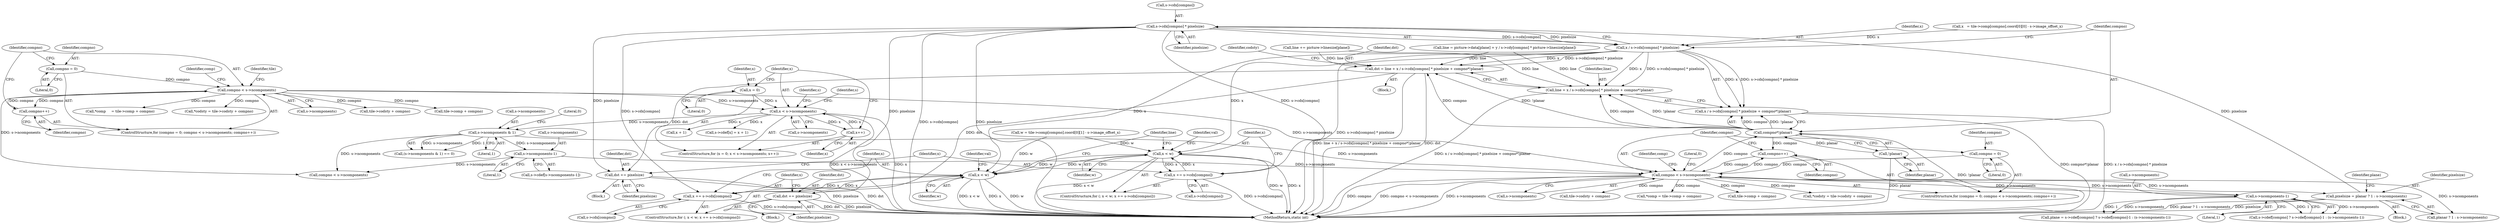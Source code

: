digraph "0_FFmpeg_fe448cd28d674c3eff3072552eae366d0b659ce9@array" {
"1000663" [label="(Call,s->cdx[compno] * pixelsize)"];
"1000540" [label="(Call,pixelsize = planar ? 1 : s->ncomponents)"];
"1000467" [label="(Call,compno < s->ncomponents)"];
"1000464" [label="(Call,compno = 0)"];
"1000472" [label="(Call,compno++)"];
"1000670" [label="(Call,compno*!planar)"];
"1000672" [label="(Call,!planar)"];
"1000439" [label="(Call,s->ncomponents & 1)"];
"1000421" [label="(Call,x < s->ncomponents)"];
"1000426" [label="(Call,x++)"];
"1000418" [label="(Call,x = 0)"];
"1000134" [label="(Call,compno < s->ncomponents)"];
"1000131" [label="(Call,compno = 0)"];
"1000139" [label="(Call,compno++)"];
"1000569" [label="(Call,s->ncomponents-1)"];
"1000450" [label="(Call,s->ncomponents-1)"];
"1000661" [label="(Call,x / s->cdx[compno] * pixelsize)"];
"1000656" [label="(Call,dst = line + x / s->cdx[compno] * pixelsize + compno*!planar)"];
"1000725" [label="(Call,dst += pixelsize)"];
"1000773" [label="(Call,dst += pixelsize)"];
"1000658" [label="(Call,line + x / s->cdx[compno] * pixelsize + compno*!planar)"];
"1000660" [label="(Call,x / s->cdx[compno] * pixelsize + compno*!planar)"];
"1000682" [label="(Call,x < w)"];
"1000685" [label="(Call,x += s->cdx[compno])"];
"1000731" [label="(Call,x < w)"];
"1000734" [label="(Call,x += s->cdx[compno])"];
"1000441" [label="(Identifier,s)"];
"1000773" [label="(Call,dst += pixelsize)"];
"1000660" [label="(Call,x / s->cdx[compno] * pixelsize + compno*!planar)"];
"1000744" [label="(Identifier,val)"];
"1000484" [label="(Call,*codsty = tile->codsty + compno)"];
"1000454" [label="(Literal,1)"];
"1000670" [label="(Call,compno*!planar)"];
"1000466" [label="(Literal,0)"];
"1000422" [label="(Identifier,x)"];
"1000418" [label="(Call,x = 0)"];
"1000132" [label="(Identifier,compno)"];
"1000556" [label="(Call,s->cdef[compno] ? s->cdef[compno]-1 : (s->ncomponents-1))"];
"1000431" [label="(Identifier,s)"];
"1000134" [label="(Call,compno < s->ncomponents)"];
"1000427" [label="(Identifier,x)"];
"1000734" [label="(Call,x += s->cdx[compno])"];
"1000469" [label="(Call,s->ncomponents)"];
"1000776" [label="(Call,line += picture->linesize[plane])"];
"1000659" [label="(Identifier,line)"];
"1000677" [label="(Identifier,codsty)"];
"1000444" [label="(Literal,0)"];
"1000777" [label="(Identifier,line)"];
"1000656" [label="(Call,dst = line + x / s->cdx[compno] * pixelsize + compno*!planar)"];
"1000664" [label="(Call,s->cdx[compno])"];
"1000657" [label="(Identifier,dst)"];
"1000151" [label="(Call,*codsty = tile->codsty + compno)"];
"1000732" [label="(Identifier,x)"];
"1000663" [label="(Call,s->cdx[compno] * pixelsize)"];
"1000725" [label="(Call,dst += pixelsize)"];
"1000661" [label="(Call,x / s->cdx[compno] * pixelsize)"];
"1000658" [label="(Call,line + x / s->cdx[compno] * pixelsize + compno*!planar)"];
"1000731" [label="(Call,x < w)"];
"1000477" [label="(Identifier,comp)"];
"1000681" [label="(ControlStructure,for (; x < w; x += s->cdx[compno]))"];
"1000554" [label="(Call,plane = s->cdef[compno] ? s->cdef[compno]-1 : (s->ncomponents-1))"];
"1000451" [label="(Call,s->ncomponents)"];
"1000467" [label="(Call,compno < s->ncomponents)"];
"1000637" [label="(Block,)"];
"1000401" [label="(Identifier,tile)"];
"1000662" [label="(Identifier,x)"];
"1000450" [label="(Call,s->ncomponents-1)"];
"1000486" [label="(Call,tile->codsty + compno)"];
"1000136" [label="(Call,s->ncomponents)"];
"1000671" [label="(Identifier,compno)"];
"1000133" [label="(Literal,0)"];
"1000472" [label="(Call,compno++)"];
"1000428" [label="(Call,s->cdef[x] = x + 1)"];
"1000727" [label="(Identifier,pixelsize)"];
"1000673" [label="(Identifier,planar)"];
"1000465" [label="(Identifier,compno)"];
"1000476" [label="(Call,*comp = tile->comp + compno)"];
"1000726" [label="(Identifier,dst)"];
"1000686" [label="(Identifier,x)"];
"1000439" [label="(Call,s->ncomponents & 1)"];
"1000774" [label="(Identifier,dst)"];
"1000682" [label="(Call,x < w)"];
"1000464" [label="(Call,compno = 0)"];
"1000684" [label="(Identifier,w)"];
"1000130" [label="(ControlStructure,for (compno = 0; compno < s->ncomponents; compno++))"];
"1000687" [label="(Call,s->cdx[compno])"];
"1000440" [label="(Call,s->ncomponents)"];
"1000669" [label="(Identifier,pixelsize)"];
"1000426" [label="(Call,x++)"];
"1000473" [label="(Identifier,compno)"];
"1000741" [label="(Block,)"];
"1000512" [label="(Call,w = tile->comp[compno].coord[0][1] - s->image_offset_x)"];
"1000463" [label="(ControlStructure,for (compno = 0; compno < s->ncomponents; compno++))"];
"1000468" [label="(Identifier,compno)"];
"1000683" [label="(Identifier,x)"];
"1000591" [label="(Call,line = picture->data[plane] + y / s->cdy[compno] * picture->linesize[plane])"];
"1000692" [label="(Block,)"];
"1000423" [label="(Call,s->ncomponents)"];
"1001114" [label="(MethodReturn,static int)"];
"1000419" [label="(Identifier,x)"];
"1000550" [label="(Identifier,plane)"];
"1000639" [label="(Call,x   = tile->comp[compno].coord[0][0] - s->image_offset_x)"];
"1000420" [label="(Literal,0)"];
"1000434" [label="(Call,x + 1)"];
"1000540" [label="(Call,pixelsize = planar ? 1 : s->ncomponents)"];
"1000144" [label="(Identifier,comp)"];
"1000735" [label="(Identifier,x)"];
"1001113" [label="(Literal,0)"];
"1000446" [label="(Call,s->cdef[s->ncomponents-1])"];
"1000736" [label="(Call,s->cdx[compno])"];
"1000569" [label="(Call,s->ncomponents-1)"];
"1000474" [label="(Block,)"];
"1000417" [label="(ControlStructure,for (x = 0; x < s->ncomponents; x++))"];
"1000672" [label="(Call,!planar)"];
"1000733" [label="(Identifier,w)"];
"1000140" [label="(Identifier,compno)"];
"1000153" [label="(Call,tile->codsty + compno)"];
"1000145" [label="(Call,tile->comp + compno)"];
"1000573" [label="(Literal,1)"];
"1000443" [label="(Literal,1)"];
"1000685" [label="(Call,x += s->cdx[compno])"];
"1000139" [label="(Call,compno++)"];
"1000478" [label="(Call,tile->comp + compno)"];
"1000438" [label="(Call,(s->ncomponents & 1) == 0)"];
"1000789" [label="(Call,compno < s->ncomponents)"];
"1000695" [label="(Identifier,val)"];
"1000730" [label="(ControlStructure,for (; x < w; x += s->cdx[compno]))"];
"1000143" [label="(Call,*comp     = tile->comp + compno)"];
"1000541" [label="(Identifier,pixelsize)"];
"1000542" [label="(Call,planar ? 1 : s->ncomponents)"];
"1000775" [label="(Identifier,pixelsize)"];
"1000570" [label="(Call,s->ncomponents)"];
"1000135" [label="(Identifier,compno)"];
"1000421" [label="(Call,x < s->ncomponents)"];
"1000131" [label="(Call,compno = 0)"];
"1000663" -> "1000661"  [label="AST: "];
"1000663" -> "1000669"  [label="CFG: "];
"1000664" -> "1000663"  [label="AST: "];
"1000669" -> "1000663"  [label="AST: "];
"1000661" -> "1000663"  [label="CFG: "];
"1000663" -> "1001114"  [label="DDG: s->cdx[compno]"];
"1000663" -> "1001114"  [label="DDG: pixelsize"];
"1000663" -> "1000661"  [label="DDG: s->cdx[compno]"];
"1000663" -> "1000661"  [label="DDG: pixelsize"];
"1000540" -> "1000663"  [label="DDG: pixelsize"];
"1000663" -> "1000685"  [label="DDG: s->cdx[compno]"];
"1000663" -> "1000725"  [label="DDG: pixelsize"];
"1000663" -> "1000734"  [label="DDG: s->cdx[compno]"];
"1000663" -> "1000773"  [label="DDG: pixelsize"];
"1000540" -> "1000474"  [label="AST: "];
"1000540" -> "1000542"  [label="CFG: "];
"1000541" -> "1000540"  [label="AST: "];
"1000542" -> "1000540"  [label="AST: "];
"1000550" -> "1000540"  [label="CFG: "];
"1000540" -> "1001114"  [label="DDG: planar ? 1 : s->ncomponents"];
"1000540" -> "1001114"  [label="DDG: pixelsize"];
"1000467" -> "1000540"  [label="DDG: s->ncomponents"];
"1000467" -> "1000463"  [label="AST: "];
"1000467" -> "1000469"  [label="CFG: "];
"1000468" -> "1000467"  [label="AST: "];
"1000469" -> "1000467"  [label="AST: "];
"1000477" -> "1000467"  [label="CFG: "];
"1001113" -> "1000467"  [label="CFG: "];
"1000467" -> "1001114"  [label="DDG: compno"];
"1000467" -> "1001114"  [label="DDG: compno < s->ncomponents"];
"1000467" -> "1001114"  [label="DDG: s->ncomponents"];
"1000464" -> "1000467"  [label="DDG: compno"];
"1000472" -> "1000467"  [label="DDG: compno"];
"1000439" -> "1000467"  [label="DDG: s->ncomponents"];
"1000569" -> "1000467"  [label="DDG: s->ncomponents"];
"1000134" -> "1000467"  [label="DDG: s->ncomponents"];
"1000450" -> "1000467"  [label="DDG: s->ncomponents"];
"1000467" -> "1000472"  [label="DDG: compno"];
"1000467" -> "1000476"  [label="DDG: compno"];
"1000467" -> "1000478"  [label="DDG: compno"];
"1000467" -> "1000484"  [label="DDG: compno"];
"1000467" -> "1000486"  [label="DDG: compno"];
"1000467" -> "1000542"  [label="DDG: s->ncomponents"];
"1000467" -> "1000569"  [label="DDG: s->ncomponents"];
"1000467" -> "1000670"  [label="DDG: compno"];
"1000464" -> "1000463"  [label="AST: "];
"1000464" -> "1000466"  [label="CFG: "];
"1000465" -> "1000464"  [label="AST: "];
"1000466" -> "1000464"  [label="AST: "];
"1000468" -> "1000464"  [label="CFG: "];
"1000472" -> "1000463"  [label="AST: "];
"1000472" -> "1000473"  [label="CFG: "];
"1000473" -> "1000472"  [label="AST: "];
"1000468" -> "1000472"  [label="CFG: "];
"1000670" -> "1000472"  [label="DDG: compno"];
"1000670" -> "1000660"  [label="AST: "];
"1000670" -> "1000672"  [label="CFG: "];
"1000671" -> "1000670"  [label="AST: "];
"1000672" -> "1000670"  [label="AST: "];
"1000660" -> "1000670"  [label="CFG: "];
"1000670" -> "1001114"  [label="DDG: !planar"];
"1000670" -> "1000656"  [label="DDG: compno"];
"1000670" -> "1000656"  [label="DDG: !planar"];
"1000670" -> "1000658"  [label="DDG: compno"];
"1000670" -> "1000658"  [label="DDG: !planar"];
"1000670" -> "1000660"  [label="DDG: compno"];
"1000670" -> "1000660"  [label="DDG: !planar"];
"1000672" -> "1000670"  [label="DDG: planar"];
"1000672" -> "1000673"  [label="CFG: "];
"1000673" -> "1000672"  [label="AST: "];
"1000672" -> "1001114"  [label="DDG: planar"];
"1000439" -> "1000438"  [label="AST: "];
"1000439" -> "1000443"  [label="CFG: "];
"1000440" -> "1000439"  [label="AST: "];
"1000443" -> "1000439"  [label="AST: "];
"1000444" -> "1000439"  [label="CFG: "];
"1000439" -> "1000438"  [label="DDG: s->ncomponents"];
"1000439" -> "1000438"  [label="DDG: 1"];
"1000421" -> "1000439"  [label="DDG: s->ncomponents"];
"1000439" -> "1000450"  [label="DDG: s->ncomponents"];
"1000439" -> "1000789"  [label="DDG: s->ncomponents"];
"1000421" -> "1000417"  [label="AST: "];
"1000421" -> "1000423"  [label="CFG: "];
"1000422" -> "1000421"  [label="AST: "];
"1000423" -> "1000421"  [label="AST: "];
"1000431" -> "1000421"  [label="CFG: "];
"1000441" -> "1000421"  [label="CFG: "];
"1000421" -> "1001114"  [label="DDG: x"];
"1000421" -> "1001114"  [label="DDG: x < s->ncomponents"];
"1000426" -> "1000421"  [label="DDG: x"];
"1000418" -> "1000421"  [label="DDG: x"];
"1000134" -> "1000421"  [label="DDG: s->ncomponents"];
"1000421" -> "1000426"  [label="DDG: x"];
"1000421" -> "1000428"  [label="DDG: x"];
"1000421" -> "1000434"  [label="DDG: x"];
"1000426" -> "1000417"  [label="AST: "];
"1000426" -> "1000427"  [label="CFG: "];
"1000427" -> "1000426"  [label="AST: "];
"1000422" -> "1000426"  [label="CFG: "];
"1000418" -> "1000417"  [label="AST: "];
"1000418" -> "1000420"  [label="CFG: "];
"1000419" -> "1000418"  [label="AST: "];
"1000420" -> "1000418"  [label="AST: "];
"1000422" -> "1000418"  [label="CFG: "];
"1000134" -> "1000130"  [label="AST: "];
"1000134" -> "1000136"  [label="CFG: "];
"1000135" -> "1000134"  [label="AST: "];
"1000136" -> "1000134"  [label="AST: "];
"1000144" -> "1000134"  [label="CFG: "];
"1000401" -> "1000134"  [label="CFG: "];
"1000131" -> "1000134"  [label="DDG: compno"];
"1000139" -> "1000134"  [label="DDG: compno"];
"1000134" -> "1000139"  [label="DDG: compno"];
"1000134" -> "1000143"  [label="DDG: compno"];
"1000134" -> "1000145"  [label="DDG: compno"];
"1000134" -> "1000151"  [label="DDG: compno"];
"1000134" -> "1000153"  [label="DDG: compno"];
"1000134" -> "1000789"  [label="DDG: s->ncomponents"];
"1000131" -> "1000130"  [label="AST: "];
"1000131" -> "1000133"  [label="CFG: "];
"1000132" -> "1000131"  [label="AST: "];
"1000133" -> "1000131"  [label="AST: "];
"1000135" -> "1000131"  [label="CFG: "];
"1000139" -> "1000130"  [label="AST: "];
"1000139" -> "1000140"  [label="CFG: "];
"1000140" -> "1000139"  [label="AST: "];
"1000135" -> "1000139"  [label="CFG: "];
"1000569" -> "1000556"  [label="AST: "];
"1000569" -> "1000573"  [label="CFG: "];
"1000570" -> "1000569"  [label="AST: "];
"1000573" -> "1000569"  [label="AST: "];
"1000556" -> "1000569"  [label="CFG: "];
"1000569" -> "1000554"  [label="DDG: s->ncomponents"];
"1000569" -> "1000554"  [label="DDG: 1"];
"1000569" -> "1000556"  [label="DDG: s->ncomponents"];
"1000569" -> "1000556"  [label="DDG: 1"];
"1000450" -> "1000446"  [label="AST: "];
"1000450" -> "1000454"  [label="CFG: "];
"1000451" -> "1000450"  [label="AST: "];
"1000454" -> "1000450"  [label="AST: "];
"1000446" -> "1000450"  [label="CFG: "];
"1000450" -> "1000789"  [label="DDG: s->ncomponents"];
"1000661" -> "1000660"  [label="AST: "];
"1000662" -> "1000661"  [label="AST: "];
"1000671" -> "1000661"  [label="CFG: "];
"1000661" -> "1001114"  [label="DDG: s->cdx[compno] * pixelsize"];
"1000661" -> "1000656"  [label="DDG: x"];
"1000661" -> "1000656"  [label="DDG: s->cdx[compno] * pixelsize"];
"1000661" -> "1000658"  [label="DDG: x"];
"1000661" -> "1000658"  [label="DDG: s->cdx[compno] * pixelsize"];
"1000661" -> "1000660"  [label="DDG: x"];
"1000661" -> "1000660"  [label="DDG: s->cdx[compno] * pixelsize"];
"1000639" -> "1000661"  [label="DDG: x"];
"1000661" -> "1000682"  [label="DDG: x"];
"1000661" -> "1000731"  [label="DDG: x"];
"1000656" -> "1000637"  [label="AST: "];
"1000656" -> "1000658"  [label="CFG: "];
"1000657" -> "1000656"  [label="AST: "];
"1000658" -> "1000656"  [label="AST: "];
"1000677" -> "1000656"  [label="CFG: "];
"1000656" -> "1001114"  [label="DDG: line + x / s->cdx[compno] * pixelsize + compno*!planar"];
"1000656" -> "1001114"  [label="DDG: dst"];
"1000591" -> "1000656"  [label="DDG: line"];
"1000776" -> "1000656"  [label="DDG: line"];
"1000656" -> "1000725"  [label="DDG: dst"];
"1000656" -> "1000773"  [label="DDG: dst"];
"1000725" -> "1000692"  [label="AST: "];
"1000725" -> "1000727"  [label="CFG: "];
"1000726" -> "1000725"  [label="AST: "];
"1000727" -> "1000725"  [label="AST: "];
"1000686" -> "1000725"  [label="CFG: "];
"1000725" -> "1001114"  [label="DDG: pixelsize"];
"1000725" -> "1001114"  [label="DDG: dst"];
"1000773" -> "1000741"  [label="AST: "];
"1000773" -> "1000775"  [label="CFG: "];
"1000774" -> "1000773"  [label="AST: "];
"1000775" -> "1000773"  [label="AST: "];
"1000735" -> "1000773"  [label="CFG: "];
"1000773" -> "1001114"  [label="DDG: dst"];
"1000773" -> "1001114"  [label="DDG: pixelsize"];
"1000658" -> "1000660"  [label="CFG: "];
"1000659" -> "1000658"  [label="AST: "];
"1000660" -> "1000658"  [label="AST: "];
"1000658" -> "1001114"  [label="DDG: x / s->cdx[compno] * pixelsize + compno*!planar"];
"1000591" -> "1000658"  [label="DDG: line"];
"1000776" -> "1000658"  [label="DDG: line"];
"1000660" -> "1001114"  [label="DDG: x / s->cdx[compno] * pixelsize"];
"1000660" -> "1001114"  [label="DDG: compno*!planar"];
"1000682" -> "1000681"  [label="AST: "];
"1000682" -> "1000684"  [label="CFG: "];
"1000683" -> "1000682"  [label="AST: "];
"1000684" -> "1000682"  [label="AST: "];
"1000695" -> "1000682"  [label="CFG: "];
"1000777" -> "1000682"  [label="CFG: "];
"1000682" -> "1001114"  [label="DDG: x < w"];
"1000682" -> "1001114"  [label="DDG: w"];
"1000682" -> "1001114"  [label="DDG: x"];
"1000685" -> "1000682"  [label="DDG: x"];
"1000512" -> "1000682"  [label="DDG: w"];
"1000731" -> "1000682"  [label="DDG: w"];
"1000682" -> "1000685"  [label="DDG: x"];
"1000682" -> "1000731"  [label="DDG: w"];
"1000685" -> "1000681"  [label="AST: "];
"1000685" -> "1000687"  [label="CFG: "];
"1000686" -> "1000685"  [label="AST: "];
"1000687" -> "1000685"  [label="AST: "];
"1000683" -> "1000685"  [label="CFG: "];
"1000685" -> "1001114"  [label="DDG: s->cdx[compno]"];
"1000731" -> "1000730"  [label="AST: "];
"1000731" -> "1000733"  [label="CFG: "];
"1000732" -> "1000731"  [label="AST: "];
"1000733" -> "1000731"  [label="AST: "];
"1000744" -> "1000731"  [label="CFG: "];
"1000777" -> "1000731"  [label="CFG: "];
"1000731" -> "1001114"  [label="DDG: x < w"];
"1000731" -> "1001114"  [label="DDG: x"];
"1000731" -> "1001114"  [label="DDG: w"];
"1000734" -> "1000731"  [label="DDG: x"];
"1000512" -> "1000731"  [label="DDG: w"];
"1000731" -> "1000734"  [label="DDG: x"];
"1000734" -> "1000730"  [label="AST: "];
"1000734" -> "1000736"  [label="CFG: "];
"1000735" -> "1000734"  [label="AST: "];
"1000736" -> "1000734"  [label="AST: "];
"1000732" -> "1000734"  [label="CFG: "];
"1000734" -> "1001114"  [label="DDG: s->cdx[compno]"];
}
